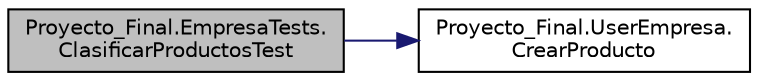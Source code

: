 digraph "Proyecto_Final.EmpresaTests.ClasificarProductosTest"
{
 // INTERACTIVE_SVG=YES
 // LATEX_PDF_SIZE
  edge [fontname="Helvetica",fontsize="10",labelfontname="Helvetica",labelfontsize="10"];
  node [fontname="Helvetica",fontsize="10",shape=record];
  rankdir="LR";
  Node1 [label="Proyecto_Final.EmpresaTests.\lClasificarProductosTest",height=0.2,width=0.4,color="black", fillcolor="grey75", style="filled", fontcolor="black",tooltip="Prueba que se pueden clasificar los productos."];
  Node1 -> Node2 [color="midnightblue",fontsize="10",style="solid",fontname="Helvetica"];
  Node2 [label="Proyecto_Final.UserEmpresa.\lCrearProducto",height=0.2,width=0.4,color="black", fillcolor="white", style="filled",URL="$classProyecto__Final_1_1UserEmpresa.html#a429f3de89608d2acce333fa158d4ac19",tooltip="Como empresa, quiero clasificar los materiales o residuos, indicar su cantidad y unidad,..."];
}
